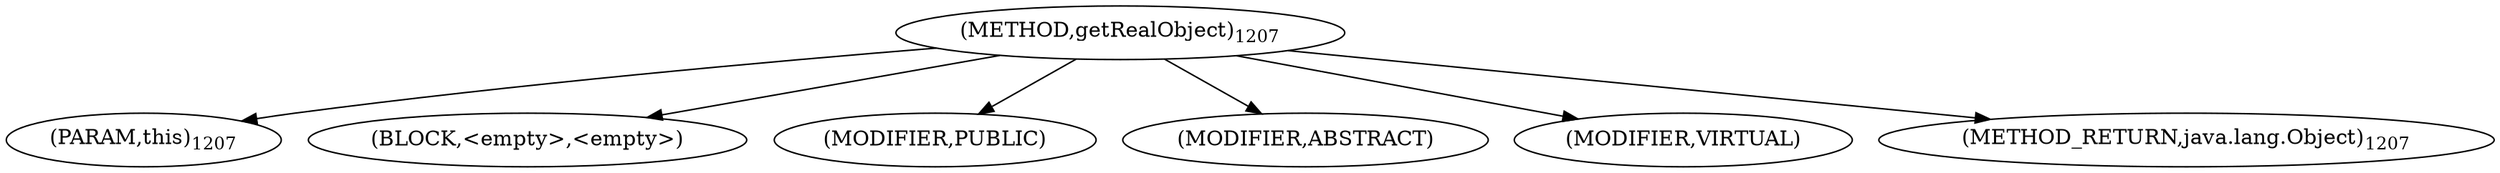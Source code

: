 digraph "getRealObject" {  
"2050" [label = <(METHOD,getRealObject)<SUB>1207</SUB>> ]
"2051" [label = <(PARAM,this)<SUB>1207</SUB>> ]
"2052" [label = <(BLOCK,&lt;empty&gt;,&lt;empty&gt;)> ]
"2053" [label = <(MODIFIER,PUBLIC)> ]
"2054" [label = <(MODIFIER,ABSTRACT)> ]
"2055" [label = <(MODIFIER,VIRTUAL)> ]
"2056" [label = <(METHOD_RETURN,java.lang.Object)<SUB>1207</SUB>> ]
  "2050" -> "2051" 
  "2050" -> "2052" 
  "2050" -> "2053" 
  "2050" -> "2054" 
  "2050" -> "2055" 
  "2050" -> "2056" 
}
